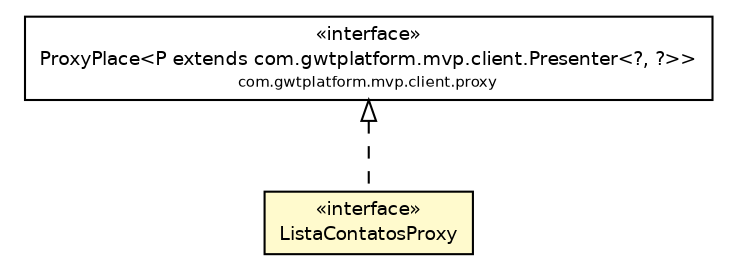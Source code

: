 #!/usr/local/bin/dot
#
# Class diagram 
# Generated by UmlGraph version 4.6 (http://www.spinellis.gr/sw/umlgraph)
#

digraph G {
	edge [fontname="Helvetica",fontsize=10,labelfontname="Helvetica",labelfontsize=10];
	node [fontname="Helvetica",fontsize=10,shape=plaintext];
	// br.net.meditec.client.telas.contato.ListaContatosPresenter.ListaContatosProxy
	c4630 [label=<<table border="0" cellborder="1" cellspacing="0" cellpadding="2" port="p" bgcolor="lemonChiffon" href="./ListaContatosPresenter.ListaContatosProxy.html">
		<tr><td><table border="0" cellspacing="0" cellpadding="1">
			<tr><td> &laquo;interface&raquo; </td></tr>
			<tr><td> ListaContatosProxy </td></tr>
		</table></td></tr>
		</table>>, fontname="Helvetica", fontcolor="black", fontsize=9.0];
	//br.net.meditec.client.telas.contato.ListaContatosPresenter.ListaContatosProxy implements com.gwtplatform.mvp.client.proxy.ProxyPlace<P extends com.gwtplatform.mvp.client.Presenter<?, ?>>
	c4660:p -> c4630:p [dir=back,arrowtail=empty,style=dashed];
	// com.gwtplatform.mvp.client.proxy.ProxyPlace<P extends com.gwtplatform.mvp.client.Presenter<?, ?>>
	c4660 [label=<<table border="0" cellborder="1" cellspacing="0" cellpadding="2" port="p" href="http://java.sun.com/j2se/1.4.2/docs/api/com/gwtplatform/mvp/client/proxy/ProxyPlace.html">
		<tr><td><table border="0" cellspacing="0" cellpadding="1">
			<tr><td> &laquo;interface&raquo; </td></tr>
			<tr><td> ProxyPlace&lt;P extends com.gwtplatform.mvp.client.Presenter&lt;?, ?&gt;&gt; </td></tr>
			<tr><td><font point-size="7.0"> com.gwtplatform.mvp.client.proxy </font></td></tr>
		</table></td></tr>
		</table>>, fontname="Helvetica", fontcolor="black", fontsize=9.0];
}

